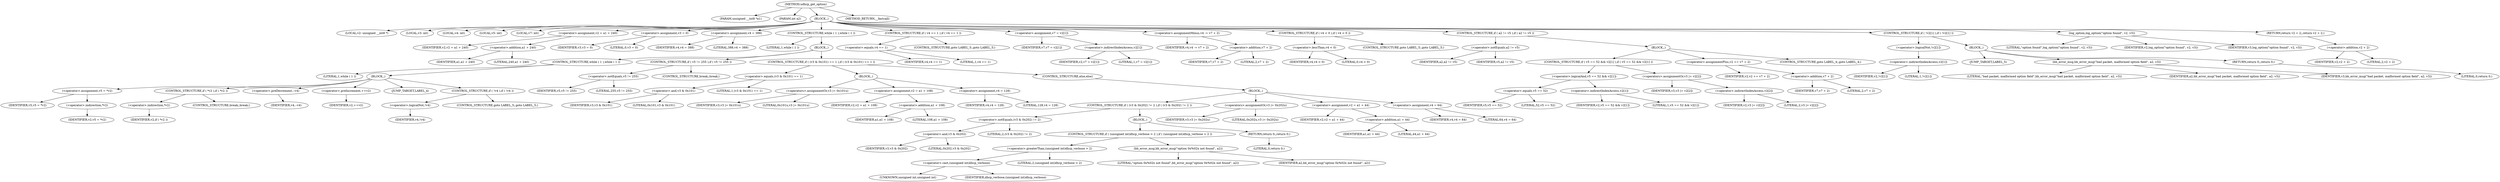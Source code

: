 digraph udhcp_get_option {  
"1000106" [label = "(METHOD,udhcp_get_option)" ]
"1000107" [label = "(PARAM,unsigned __int8 *a1)" ]
"1000108" [label = "(PARAM,int a2)" ]
"1000109" [label = "(BLOCK,,)" ]
"1000110" [label = "(LOCAL,v2: unsigned __int8 *)" ]
"1000111" [label = "(LOCAL,v3: int)" ]
"1000112" [label = "(LOCAL,v4: int)" ]
"1000113" [label = "(LOCAL,v5: int)" ]
"1000114" [label = "(LOCAL,v7: int)" ]
"1000115" [label = "(<operator>.assignment,v2 = a1 + 240)" ]
"1000116" [label = "(IDENTIFIER,v2,v2 = a1 + 240)" ]
"1000117" [label = "(<operator>.addition,a1 + 240)" ]
"1000118" [label = "(IDENTIFIER,a1,a1 + 240)" ]
"1000119" [label = "(LITERAL,240,a1 + 240)" ]
"1000120" [label = "(<operator>.assignment,v3 = 0)" ]
"1000121" [label = "(IDENTIFIER,v3,v3 = 0)" ]
"1000122" [label = "(LITERAL,0,v3 = 0)" ]
"1000123" [label = "(<operator>.assignment,v4 = 388)" ]
"1000124" [label = "(IDENTIFIER,v4,v4 = 388)" ]
"1000125" [label = "(LITERAL,388,v4 = 388)" ]
"1000126" [label = "(CONTROL_STRUCTURE,while ( 1 ),while ( 1 ))" ]
"1000127" [label = "(LITERAL,1,while ( 1 ))" ]
"1000128" [label = "(BLOCK,,)" ]
"1000129" [label = "(CONTROL_STRUCTURE,while ( 1 ),while ( 1 ))" ]
"1000130" [label = "(LITERAL,1,while ( 1 ))" ]
"1000131" [label = "(BLOCK,,)" ]
"1000132" [label = "(<operator>.assignment,v5 = *v2)" ]
"1000133" [label = "(IDENTIFIER,v5,v5 = *v2)" ]
"1000134" [label = "(<operator>.indirection,*v2)" ]
"1000135" [label = "(IDENTIFIER,v2,v5 = *v2)" ]
"1000136" [label = "(CONTROL_STRUCTURE,if ( *v2 ),if ( *v2 ))" ]
"1000137" [label = "(<operator>.indirection,*v2)" ]
"1000138" [label = "(IDENTIFIER,v2,if ( *v2 ))" ]
"1000139" [label = "(CONTROL_STRUCTURE,break;,break;)" ]
"1000140" [label = "(<operator>.preDecrement,--v4)" ]
"1000141" [label = "(IDENTIFIER,v4,--v4)" ]
"1000142" [label = "(<operator>.preIncrement,++v2)" ]
"1000143" [label = "(IDENTIFIER,v2,++v2)" ]
"1000144" [label = "(JUMP_TARGET,LABEL_4)" ]
"1000145" [label = "(CONTROL_STRUCTURE,if ( !v4 ),if ( !v4 ))" ]
"1000146" [label = "(<operator>.logicalNot,!v4)" ]
"1000147" [label = "(IDENTIFIER,v4,!v4)" ]
"1000148" [label = "(CONTROL_STRUCTURE,goto LABEL_5;,goto LABEL_5;)" ]
"1000149" [label = "(CONTROL_STRUCTURE,if ( v5 != 255 ),if ( v5 != 255 ))" ]
"1000150" [label = "(<operator>.notEquals,v5 != 255)" ]
"1000151" [label = "(IDENTIFIER,v5,v5 != 255)" ]
"1000152" [label = "(LITERAL,255,v5 != 255)" ]
"1000153" [label = "(CONTROL_STRUCTURE,break;,break;)" ]
"1000154" [label = "(CONTROL_STRUCTURE,if ( (v3 & 0x101) == 1 ),if ( (v3 & 0x101) == 1 ))" ]
"1000155" [label = "(<operator>.equals,(v3 & 0x101) == 1)" ]
"1000156" [label = "(<operator>.and,v3 & 0x101)" ]
"1000157" [label = "(IDENTIFIER,v3,v3 & 0x101)" ]
"1000158" [label = "(LITERAL,0x101,v3 & 0x101)" ]
"1000159" [label = "(LITERAL,1,(v3 & 0x101) == 1)" ]
"1000160" [label = "(BLOCK,,)" ]
"1000161" [label = "(<operators>.assignmentOr,v3 |= 0x101u)" ]
"1000162" [label = "(IDENTIFIER,v3,v3 |= 0x101u)" ]
"1000163" [label = "(LITERAL,0x101u,v3 |= 0x101u)" ]
"1000164" [label = "(<operator>.assignment,v2 = a1 + 108)" ]
"1000165" [label = "(IDENTIFIER,v2,v2 = a1 + 108)" ]
"1000166" [label = "(<operator>.addition,a1 + 108)" ]
"1000167" [label = "(IDENTIFIER,a1,a1 + 108)" ]
"1000168" [label = "(LITERAL,108,a1 + 108)" ]
"1000169" [label = "(<operator>.assignment,v4 = 128)" ]
"1000170" [label = "(IDENTIFIER,v4,v4 = 128)" ]
"1000171" [label = "(LITERAL,128,v4 = 128)" ]
"1000172" [label = "(CONTROL_STRUCTURE,else,else)" ]
"1000173" [label = "(BLOCK,,)" ]
"1000174" [label = "(CONTROL_STRUCTURE,if ( (v3 & 0x202) != 2 ),if ( (v3 & 0x202) != 2 ))" ]
"1000175" [label = "(<operator>.notEquals,(v3 & 0x202) != 2)" ]
"1000176" [label = "(<operator>.and,v3 & 0x202)" ]
"1000177" [label = "(IDENTIFIER,v3,v3 & 0x202)" ]
"1000178" [label = "(LITERAL,0x202,v3 & 0x202)" ]
"1000179" [label = "(LITERAL,2,(v3 & 0x202) != 2)" ]
"1000180" [label = "(BLOCK,,)" ]
"1000181" [label = "(CONTROL_STRUCTURE,if ( (unsigned int)dhcp_verbose > 2 ),if ( (unsigned int)dhcp_verbose > 2 ))" ]
"1000182" [label = "(<operator>.greaterThan,(unsigned int)dhcp_verbose > 2)" ]
"1000183" [label = "(<operator>.cast,(unsigned int)dhcp_verbose)" ]
"1000184" [label = "(UNKNOWN,unsigned int,unsigned int)" ]
"1000185" [label = "(IDENTIFIER,dhcp_verbose,(unsigned int)dhcp_verbose)" ]
"1000186" [label = "(LITERAL,2,(unsigned int)dhcp_verbose > 2)" ]
"1000187" [label = "(bb_error_msg,bb_error_msg(\"option 0x%02x not found\", a2))" ]
"1000188" [label = "(LITERAL,\"option 0x%02x not found\",bb_error_msg(\"option 0x%02x not found\", a2))" ]
"1000189" [label = "(IDENTIFIER,a2,bb_error_msg(\"option 0x%02x not found\", a2))" ]
"1000190" [label = "(RETURN,return 0;,return 0;)" ]
"1000191" [label = "(LITERAL,0,return 0;)" ]
"1000192" [label = "(<operators>.assignmentOr,v3 |= 0x202u)" ]
"1000193" [label = "(IDENTIFIER,v3,v3 |= 0x202u)" ]
"1000194" [label = "(LITERAL,0x202u,v3 |= 0x202u)" ]
"1000195" [label = "(<operator>.assignment,v2 = a1 + 44)" ]
"1000196" [label = "(IDENTIFIER,v2,v2 = a1 + 44)" ]
"1000197" [label = "(<operator>.addition,a1 + 44)" ]
"1000198" [label = "(IDENTIFIER,a1,a1 + 44)" ]
"1000199" [label = "(LITERAL,44,a1 + 44)" ]
"1000200" [label = "(<operator>.assignment,v4 = 64)" ]
"1000201" [label = "(IDENTIFIER,v4,v4 = 64)" ]
"1000202" [label = "(LITERAL,64,v4 = 64)" ]
"1000203" [label = "(CONTROL_STRUCTURE,if ( v4 == 1 ),if ( v4 == 1 ))" ]
"1000204" [label = "(<operator>.equals,v4 == 1)" ]
"1000205" [label = "(IDENTIFIER,v4,v4 == 1)" ]
"1000206" [label = "(LITERAL,1,v4 == 1)" ]
"1000207" [label = "(CONTROL_STRUCTURE,goto LABEL_5;,goto LABEL_5;)" ]
"1000208" [label = "(<operator>.assignment,v7 = v2[1])" ]
"1000209" [label = "(IDENTIFIER,v7,v7 = v2[1])" ]
"1000210" [label = "(<operator>.indirectIndexAccess,v2[1])" ]
"1000211" [label = "(IDENTIFIER,v2,v7 = v2[1])" ]
"1000212" [label = "(LITERAL,1,v7 = v2[1])" ]
"1000213" [label = "(<operator>.assignmentMinus,v4 -= v7 + 2)" ]
"1000214" [label = "(IDENTIFIER,v4,v4 -= v7 + 2)" ]
"1000215" [label = "(<operator>.addition,v7 + 2)" ]
"1000216" [label = "(IDENTIFIER,v7,v7 + 2)" ]
"1000217" [label = "(LITERAL,2,v7 + 2)" ]
"1000218" [label = "(CONTROL_STRUCTURE,if ( v4 < 0 ),if ( v4 < 0 ))" ]
"1000219" [label = "(<operator>.lessThan,v4 < 0)" ]
"1000220" [label = "(IDENTIFIER,v4,v4 < 0)" ]
"1000221" [label = "(LITERAL,0,v4 < 0)" ]
"1000222" [label = "(CONTROL_STRUCTURE,goto LABEL_5;,goto LABEL_5;)" ]
"1000223" [label = "(CONTROL_STRUCTURE,if ( a2 != v5 ),if ( a2 != v5 ))" ]
"1000224" [label = "(<operator>.notEquals,a2 != v5)" ]
"1000225" [label = "(IDENTIFIER,a2,a2 != v5)" ]
"1000226" [label = "(IDENTIFIER,v5,a2 != v5)" ]
"1000227" [label = "(BLOCK,,)" ]
"1000228" [label = "(CONTROL_STRUCTURE,if ( v5 == 52 && v2[1] ),if ( v5 == 52 && v2[1] ))" ]
"1000229" [label = "(<operator>.logicalAnd,v5 == 52 && v2[1])" ]
"1000230" [label = "(<operator>.equals,v5 == 52)" ]
"1000231" [label = "(IDENTIFIER,v5,v5 == 52)" ]
"1000232" [label = "(LITERAL,52,v5 == 52)" ]
"1000233" [label = "(<operator>.indirectIndexAccess,v2[1])" ]
"1000234" [label = "(IDENTIFIER,v2,v5 == 52 && v2[1])" ]
"1000235" [label = "(LITERAL,1,v5 == 52 && v2[1])" ]
"1000236" [label = "(<operators>.assignmentOr,v3 |= v2[2])" ]
"1000237" [label = "(IDENTIFIER,v3,v3 |= v2[2])" ]
"1000238" [label = "(<operator>.indirectIndexAccess,v2[2])" ]
"1000239" [label = "(IDENTIFIER,v2,v3 |= v2[2])" ]
"1000240" [label = "(LITERAL,2,v3 |= v2[2])" ]
"1000241" [label = "(<operator>.assignmentPlus,v2 += v7 + 2)" ]
"1000242" [label = "(IDENTIFIER,v2,v2 += v7 + 2)" ]
"1000243" [label = "(<operator>.addition,v7 + 2)" ]
"1000244" [label = "(IDENTIFIER,v7,v7 + 2)" ]
"1000245" [label = "(LITERAL,2,v7 + 2)" ]
"1000246" [label = "(CONTROL_STRUCTURE,goto LABEL_4;,goto LABEL_4;)" ]
"1000247" [label = "(CONTROL_STRUCTURE,if ( !v2[1] ),if ( !v2[1] ))" ]
"1000248" [label = "(<operator>.logicalNot,!v2[1])" ]
"1000249" [label = "(<operator>.indirectIndexAccess,v2[1])" ]
"1000250" [label = "(IDENTIFIER,v2,!v2[1])" ]
"1000251" [label = "(LITERAL,1,!v2[1])" ]
"1000252" [label = "(BLOCK,,)" ]
"1000253" [label = "(JUMP_TARGET,LABEL_5)" ]
"1000254" [label = "(bb_error_msg,bb_error_msg(\"bad packet, malformed option field\", a2, v3))" ]
"1000255" [label = "(LITERAL,\"bad packet, malformed option field\",bb_error_msg(\"bad packet, malformed option field\", a2, v3))" ]
"1000256" [label = "(IDENTIFIER,a2,bb_error_msg(\"bad packet, malformed option field\", a2, v3))" ]
"1000257" [label = "(IDENTIFIER,v3,bb_error_msg(\"bad packet, malformed option field\", a2, v3))" ]
"1000258" [label = "(RETURN,return 0;,return 0;)" ]
"1000259" [label = "(LITERAL,0,return 0;)" ]
"1000260" [label = "(log_option,log_option(\"option found\", v2, v3))" ]
"1000261" [label = "(LITERAL,\"option found\",log_option(\"option found\", v2, v3))" ]
"1000262" [label = "(IDENTIFIER,v2,log_option(\"option found\", v2, v3))" ]
"1000263" [label = "(IDENTIFIER,v3,log_option(\"option found\", v2, v3))" ]
"1000264" [label = "(RETURN,return v2 + 2;,return v2 + 2;)" ]
"1000265" [label = "(<operator>.addition,v2 + 2)" ]
"1000266" [label = "(IDENTIFIER,v2,v2 + 2)" ]
"1000267" [label = "(LITERAL,2,v2 + 2)" ]
"1000268" [label = "(METHOD_RETURN,__fastcall)" ]
  "1000106" -> "1000107" 
  "1000106" -> "1000108" 
  "1000106" -> "1000109" 
  "1000106" -> "1000268" 
  "1000109" -> "1000110" 
  "1000109" -> "1000111" 
  "1000109" -> "1000112" 
  "1000109" -> "1000113" 
  "1000109" -> "1000114" 
  "1000109" -> "1000115" 
  "1000109" -> "1000120" 
  "1000109" -> "1000123" 
  "1000109" -> "1000126" 
  "1000109" -> "1000203" 
  "1000109" -> "1000208" 
  "1000109" -> "1000213" 
  "1000109" -> "1000218" 
  "1000109" -> "1000223" 
  "1000109" -> "1000247" 
  "1000109" -> "1000260" 
  "1000109" -> "1000264" 
  "1000115" -> "1000116" 
  "1000115" -> "1000117" 
  "1000117" -> "1000118" 
  "1000117" -> "1000119" 
  "1000120" -> "1000121" 
  "1000120" -> "1000122" 
  "1000123" -> "1000124" 
  "1000123" -> "1000125" 
  "1000126" -> "1000127" 
  "1000126" -> "1000128" 
  "1000128" -> "1000129" 
  "1000128" -> "1000149" 
  "1000128" -> "1000154" 
  "1000129" -> "1000130" 
  "1000129" -> "1000131" 
  "1000131" -> "1000132" 
  "1000131" -> "1000136" 
  "1000131" -> "1000140" 
  "1000131" -> "1000142" 
  "1000131" -> "1000144" 
  "1000131" -> "1000145" 
  "1000132" -> "1000133" 
  "1000132" -> "1000134" 
  "1000134" -> "1000135" 
  "1000136" -> "1000137" 
  "1000136" -> "1000139" 
  "1000137" -> "1000138" 
  "1000140" -> "1000141" 
  "1000142" -> "1000143" 
  "1000145" -> "1000146" 
  "1000145" -> "1000148" 
  "1000146" -> "1000147" 
  "1000149" -> "1000150" 
  "1000149" -> "1000153" 
  "1000150" -> "1000151" 
  "1000150" -> "1000152" 
  "1000154" -> "1000155" 
  "1000154" -> "1000160" 
  "1000154" -> "1000172" 
  "1000155" -> "1000156" 
  "1000155" -> "1000159" 
  "1000156" -> "1000157" 
  "1000156" -> "1000158" 
  "1000160" -> "1000161" 
  "1000160" -> "1000164" 
  "1000160" -> "1000169" 
  "1000161" -> "1000162" 
  "1000161" -> "1000163" 
  "1000164" -> "1000165" 
  "1000164" -> "1000166" 
  "1000166" -> "1000167" 
  "1000166" -> "1000168" 
  "1000169" -> "1000170" 
  "1000169" -> "1000171" 
  "1000172" -> "1000173" 
  "1000173" -> "1000174" 
  "1000173" -> "1000192" 
  "1000173" -> "1000195" 
  "1000173" -> "1000200" 
  "1000174" -> "1000175" 
  "1000174" -> "1000180" 
  "1000175" -> "1000176" 
  "1000175" -> "1000179" 
  "1000176" -> "1000177" 
  "1000176" -> "1000178" 
  "1000180" -> "1000181" 
  "1000180" -> "1000190" 
  "1000181" -> "1000182" 
  "1000181" -> "1000187" 
  "1000182" -> "1000183" 
  "1000182" -> "1000186" 
  "1000183" -> "1000184" 
  "1000183" -> "1000185" 
  "1000187" -> "1000188" 
  "1000187" -> "1000189" 
  "1000190" -> "1000191" 
  "1000192" -> "1000193" 
  "1000192" -> "1000194" 
  "1000195" -> "1000196" 
  "1000195" -> "1000197" 
  "1000197" -> "1000198" 
  "1000197" -> "1000199" 
  "1000200" -> "1000201" 
  "1000200" -> "1000202" 
  "1000203" -> "1000204" 
  "1000203" -> "1000207" 
  "1000204" -> "1000205" 
  "1000204" -> "1000206" 
  "1000208" -> "1000209" 
  "1000208" -> "1000210" 
  "1000210" -> "1000211" 
  "1000210" -> "1000212" 
  "1000213" -> "1000214" 
  "1000213" -> "1000215" 
  "1000215" -> "1000216" 
  "1000215" -> "1000217" 
  "1000218" -> "1000219" 
  "1000218" -> "1000222" 
  "1000219" -> "1000220" 
  "1000219" -> "1000221" 
  "1000223" -> "1000224" 
  "1000223" -> "1000227" 
  "1000224" -> "1000225" 
  "1000224" -> "1000226" 
  "1000227" -> "1000228" 
  "1000227" -> "1000241" 
  "1000227" -> "1000246" 
  "1000228" -> "1000229" 
  "1000228" -> "1000236" 
  "1000229" -> "1000230" 
  "1000229" -> "1000233" 
  "1000230" -> "1000231" 
  "1000230" -> "1000232" 
  "1000233" -> "1000234" 
  "1000233" -> "1000235" 
  "1000236" -> "1000237" 
  "1000236" -> "1000238" 
  "1000238" -> "1000239" 
  "1000238" -> "1000240" 
  "1000241" -> "1000242" 
  "1000241" -> "1000243" 
  "1000243" -> "1000244" 
  "1000243" -> "1000245" 
  "1000247" -> "1000248" 
  "1000247" -> "1000252" 
  "1000248" -> "1000249" 
  "1000249" -> "1000250" 
  "1000249" -> "1000251" 
  "1000252" -> "1000253" 
  "1000252" -> "1000254" 
  "1000252" -> "1000258" 
  "1000254" -> "1000255" 
  "1000254" -> "1000256" 
  "1000254" -> "1000257" 
  "1000258" -> "1000259" 
  "1000260" -> "1000261" 
  "1000260" -> "1000262" 
  "1000260" -> "1000263" 
  "1000264" -> "1000265" 
  "1000265" -> "1000266" 
  "1000265" -> "1000267" 
}
